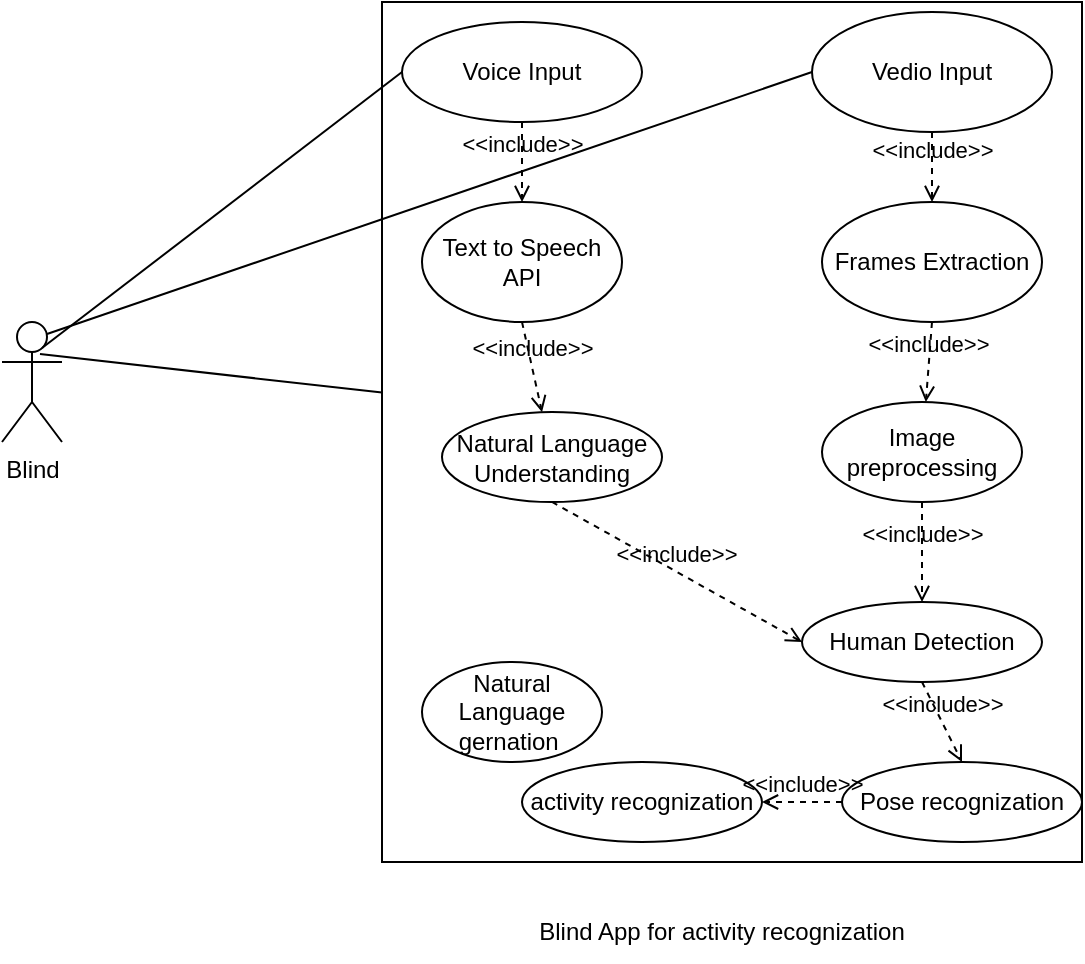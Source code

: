 <mxfile version="20.8.17" type="github">
  <diagram name="Page-1" id="c4acf3e9-155e-7222-9cf6-157b1a14988f">
    <mxGraphModel dx="806" dy="495" grid="1" gridSize="10" guides="1" tooltips="1" connect="1" arrows="1" fold="1" page="1" pageScale="1" pageWidth="850" pageHeight="1100" background="none" math="0" shadow="0">
      <root>
        <mxCell id="0" />
        <mxCell id="1" parent="0" />
        <mxCell id="MUdtubms9sKat610m0NK-1" value="Blind" style="shape=umlActor;verticalLabelPosition=bottom;verticalAlign=top;html=1;" parent="1" vertex="1">
          <mxGeometry x="80" y="180" width="30" height="60" as="geometry" />
        </mxCell>
        <mxCell id="oqH2r3hoesfP-rXsv06T-1" value="" style="rounded=0;whiteSpace=wrap;html=1;" parent="1" vertex="1">
          <mxGeometry x="270" y="20" width="350" height="430" as="geometry" />
        </mxCell>
        <mxCell id="oqH2r3hoesfP-rXsv06T-2" value="Voice Input&lt;br&gt;" style="ellipse;whiteSpace=wrap;html=1;" parent="1" vertex="1">
          <mxGeometry x="280" y="30" width="120" height="50" as="geometry" />
        </mxCell>
        <mxCell id="oqH2r3hoesfP-rXsv06T-5" value="Human Detection" style="ellipse;whiteSpace=wrap;html=1;" parent="1" vertex="1">
          <mxGeometry x="480" y="320" width="120" height="40" as="geometry" />
        </mxCell>
        <mxCell id="oqH2r3hoesfP-rXsv06T-7" value="Pose recognization" style="ellipse;whiteSpace=wrap;html=1;" parent="1" vertex="1">
          <mxGeometry x="500" y="400" width="120" height="40" as="geometry" />
        </mxCell>
        <mxCell id="oqH2r3hoesfP-rXsv06T-9" value="activity recognization" style="ellipse;whiteSpace=wrap;html=1;" parent="1" vertex="1">
          <mxGeometry x="340" y="400" width="120" height="40" as="geometry" />
        </mxCell>
        <mxCell id="oqH2r3hoesfP-rXsv06T-25" value="" style="endArrow=none;html=1;rounded=0;exitX=0.667;exitY=0.217;exitDx=0;exitDy=0;exitPerimeter=0;entryX=0;entryY=0.5;entryDx=0;entryDy=0;" parent="1" source="MUdtubms9sKat610m0NK-1" target="oqH2r3hoesfP-rXsv06T-2" edge="1">
          <mxGeometry width="50" height="50" relative="1" as="geometry">
            <mxPoint x="400" y="240" as="sourcePoint" />
            <mxPoint x="450" y="190" as="targetPoint" />
          </mxGeometry>
        </mxCell>
        <mxCell id="oqH2r3hoesfP-rXsv06T-26" value="" style="endArrow=none;html=1;rounded=0;exitX=0.633;exitY=0.267;exitDx=0;exitDy=0;exitPerimeter=0;" parent="1" source="MUdtubms9sKat610m0NK-1" target="oqH2r3hoesfP-rXsv06T-1" edge="1">
          <mxGeometry width="50" height="50" relative="1" as="geometry">
            <mxPoint x="400" y="240" as="sourcePoint" />
            <mxPoint x="450" y="190" as="targetPoint" />
          </mxGeometry>
        </mxCell>
        <mxCell id="5HGqPdkZUGQOOS4ODPPs-8" value="Blind App for activity recognization" style="text;html=1;strokeColor=none;fillColor=none;align=center;verticalAlign=middle;whiteSpace=wrap;rounded=0;" parent="1" vertex="1">
          <mxGeometry x="320" y="470" width="240" height="30" as="geometry" />
        </mxCell>
        <mxCell id="Fp-pKQvzpCtLGCdYh4g_-1" value="Vedio Input" style="ellipse;whiteSpace=wrap;html=1;" parent="1" vertex="1">
          <mxGeometry x="485" y="25" width="120" height="60" as="geometry" />
        </mxCell>
        <mxCell id="Fp-pKQvzpCtLGCdYh4g_-3" value="" style="endArrow=none;html=1;rounded=0;exitX=0.75;exitY=0.1;exitDx=0;exitDy=0;exitPerimeter=0;entryX=0;entryY=0.5;entryDx=0;entryDy=0;" parent="1" source="MUdtubms9sKat610m0NK-1" target="Fp-pKQvzpCtLGCdYh4g_-1" edge="1">
          <mxGeometry width="50" height="50" relative="1" as="geometry">
            <mxPoint x="400" y="290" as="sourcePoint" />
            <mxPoint x="450" y="240" as="targetPoint" />
          </mxGeometry>
        </mxCell>
        <mxCell id="Fp-pKQvzpCtLGCdYh4g_-9" value="Text to Speech API" style="ellipse;whiteSpace=wrap;html=1;" parent="1" vertex="1">
          <mxGeometry x="290" y="120" width="100" height="60" as="geometry" />
        </mxCell>
        <mxCell id="_L6sqoVfj-dottWTr9gs-1" value="&amp;lt;&amp;lt;include&amp;gt;&amp;gt;" style="html=1;verticalAlign=bottom;labelBackgroundColor=none;endArrow=open;endFill=0;dashed=1;rounded=0;exitX=0.5;exitY=1;exitDx=0;exitDy=0;" edge="1" parent="1" source="oqH2r3hoesfP-rXsv06T-2" target="Fp-pKQvzpCtLGCdYh4g_-9">
          <mxGeometry width="160" relative="1" as="geometry">
            <mxPoint x="330" y="260" as="sourcePoint" />
            <mxPoint x="490" y="260" as="targetPoint" />
          </mxGeometry>
        </mxCell>
        <mxCell id="_L6sqoVfj-dottWTr9gs-2" value="Natural Language Understanding" style="ellipse;whiteSpace=wrap;html=1;" vertex="1" parent="1">
          <mxGeometry x="300" y="225" width="110" height="45" as="geometry" />
        </mxCell>
        <mxCell id="_L6sqoVfj-dottWTr9gs-3" value="&amp;lt;&amp;lt;include&amp;gt;&amp;gt;" style="html=1;verticalAlign=bottom;labelBackgroundColor=none;endArrow=open;endFill=0;dashed=1;rounded=0;exitX=0.5;exitY=1;exitDx=0;exitDy=0;" edge="1" parent="1" source="Fp-pKQvzpCtLGCdYh4g_-9" target="_L6sqoVfj-dottWTr9gs-2">
          <mxGeometry width="160" relative="1" as="geometry">
            <mxPoint x="330" y="260" as="sourcePoint" />
            <mxPoint x="490" y="260" as="targetPoint" />
          </mxGeometry>
        </mxCell>
        <mxCell id="_L6sqoVfj-dottWTr9gs-4" value="Frames Extraction" style="ellipse;whiteSpace=wrap;html=1;" vertex="1" parent="1">
          <mxGeometry x="490" y="120" width="110" height="60" as="geometry" />
        </mxCell>
        <mxCell id="_L6sqoVfj-dottWTr9gs-7" style="edgeStyle=orthogonalEdgeStyle;rounded=0;orthogonalLoop=1;jettySize=auto;html=1;exitX=0.5;exitY=1;exitDx=0;exitDy=0;" edge="1" parent="1" source="oqH2r3hoesfP-rXsv06T-5" target="oqH2r3hoesfP-rXsv06T-5">
          <mxGeometry relative="1" as="geometry" />
        </mxCell>
        <mxCell id="_L6sqoVfj-dottWTr9gs-9" value="&amp;lt;&amp;lt;include&amp;gt;&amp;gt;" style="html=1;verticalAlign=bottom;labelBackgroundColor=none;endArrow=open;endFill=0;dashed=1;rounded=0;exitX=0.5;exitY=1;exitDx=0;exitDy=0;" edge="1" parent="1" source="Fp-pKQvzpCtLGCdYh4g_-1" target="_L6sqoVfj-dottWTr9gs-4">
          <mxGeometry width="160" relative="1" as="geometry">
            <mxPoint x="340" y="260" as="sourcePoint" />
            <mxPoint x="500" y="260" as="targetPoint" />
          </mxGeometry>
        </mxCell>
        <mxCell id="_L6sqoVfj-dottWTr9gs-12" value="Image preprocessing" style="ellipse;whiteSpace=wrap;html=1;" vertex="1" parent="1">
          <mxGeometry x="490" y="220" width="100" height="50" as="geometry" />
        </mxCell>
        <mxCell id="_L6sqoVfj-dottWTr9gs-14" value="&amp;lt;&amp;lt;include&amp;gt;&amp;gt;" style="html=1;verticalAlign=bottom;labelBackgroundColor=none;endArrow=open;endFill=0;dashed=1;rounded=0;exitX=0.5;exitY=1;exitDx=0;exitDy=0;" edge="1" parent="1" source="_L6sqoVfj-dottWTr9gs-4" target="_L6sqoVfj-dottWTr9gs-12">
          <mxGeometry width="160" relative="1" as="geometry">
            <mxPoint x="230" y="250" as="sourcePoint" />
            <mxPoint x="390" y="250" as="targetPoint" />
          </mxGeometry>
        </mxCell>
        <mxCell id="_L6sqoVfj-dottWTr9gs-17" value="&amp;lt;&amp;lt;include&amp;gt;&amp;gt;" style="html=1;verticalAlign=bottom;labelBackgroundColor=none;endArrow=open;endFill=0;dashed=1;rounded=0;exitX=0.5;exitY=1;exitDx=0;exitDy=0;entryX=0;entryY=0.5;entryDx=0;entryDy=0;" edge="1" parent="1" source="_L6sqoVfj-dottWTr9gs-2" target="oqH2r3hoesfP-rXsv06T-5">
          <mxGeometry width="160" relative="1" as="geometry">
            <mxPoint x="230" y="250" as="sourcePoint" />
            <mxPoint x="390" y="250" as="targetPoint" />
          </mxGeometry>
        </mxCell>
        <mxCell id="_L6sqoVfj-dottWTr9gs-18" value="&amp;lt;&amp;lt;include&amp;gt;&amp;gt;" style="html=1;verticalAlign=bottom;labelBackgroundColor=none;endArrow=open;endFill=0;dashed=1;rounded=0;" edge="1" parent="1" source="_L6sqoVfj-dottWTr9gs-12" target="oqH2r3hoesfP-rXsv06T-5">
          <mxGeometry width="160" relative="1" as="geometry">
            <mxPoint x="230" y="250" as="sourcePoint" />
            <mxPoint x="390" y="250" as="targetPoint" />
          </mxGeometry>
        </mxCell>
        <mxCell id="_L6sqoVfj-dottWTr9gs-19" value="&amp;lt;&amp;lt;include&amp;gt;&amp;gt;" style="html=1;verticalAlign=bottom;labelBackgroundColor=none;endArrow=open;endFill=0;dashed=1;rounded=0;exitX=0.5;exitY=1;exitDx=0;exitDy=0;entryX=0.5;entryY=0;entryDx=0;entryDy=0;" edge="1" parent="1" source="oqH2r3hoesfP-rXsv06T-5" target="oqH2r3hoesfP-rXsv06T-7">
          <mxGeometry width="160" relative="1" as="geometry">
            <mxPoint x="230" y="250" as="sourcePoint" />
            <mxPoint x="390" y="250" as="targetPoint" />
          </mxGeometry>
        </mxCell>
        <mxCell id="_L6sqoVfj-dottWTr9gs-20" value="&amp;lt;&amp;lt;include&amp;gt;&amp;gt;" style="html=1;verticalAlign=bottom;labelBackgroundColor=none;endArrow=open;endFill=0;dashed=1;rounded=0;exitX=0;exitY=0.5;exitDx=0;exitDy=0;entryX=1;entryY=0.5;entryDx=0;entryDy=0;" edge="1" parent="1" source="oqH2r3hoesfP-rXsv06T-7" target="oqH2r3hoesfP-rXsv06T-9">
          <mxGeometry width="160" relative="1" as="geometry">
            <mxPoint x="230" y="250" as="sourcePoint" />
            <mxPoint x="390" y="250" as="targetPoint" />
          </mxGeometry>
        </mxCell>
        <mxCell id="_L6sqoVfj-dottWTr9gs-21" value="Natural Language gernation&amp;nbsp;" style="ellipse;whiteSpace=wrap;html=1;" vertex="1" parent="1">
          <mxGeometry x="290" y="350" width="90" height="50" as="geometry" />
        </mxCell>
      </root>
    </mxGraphModel>
  </diagram>
</mxfile>
